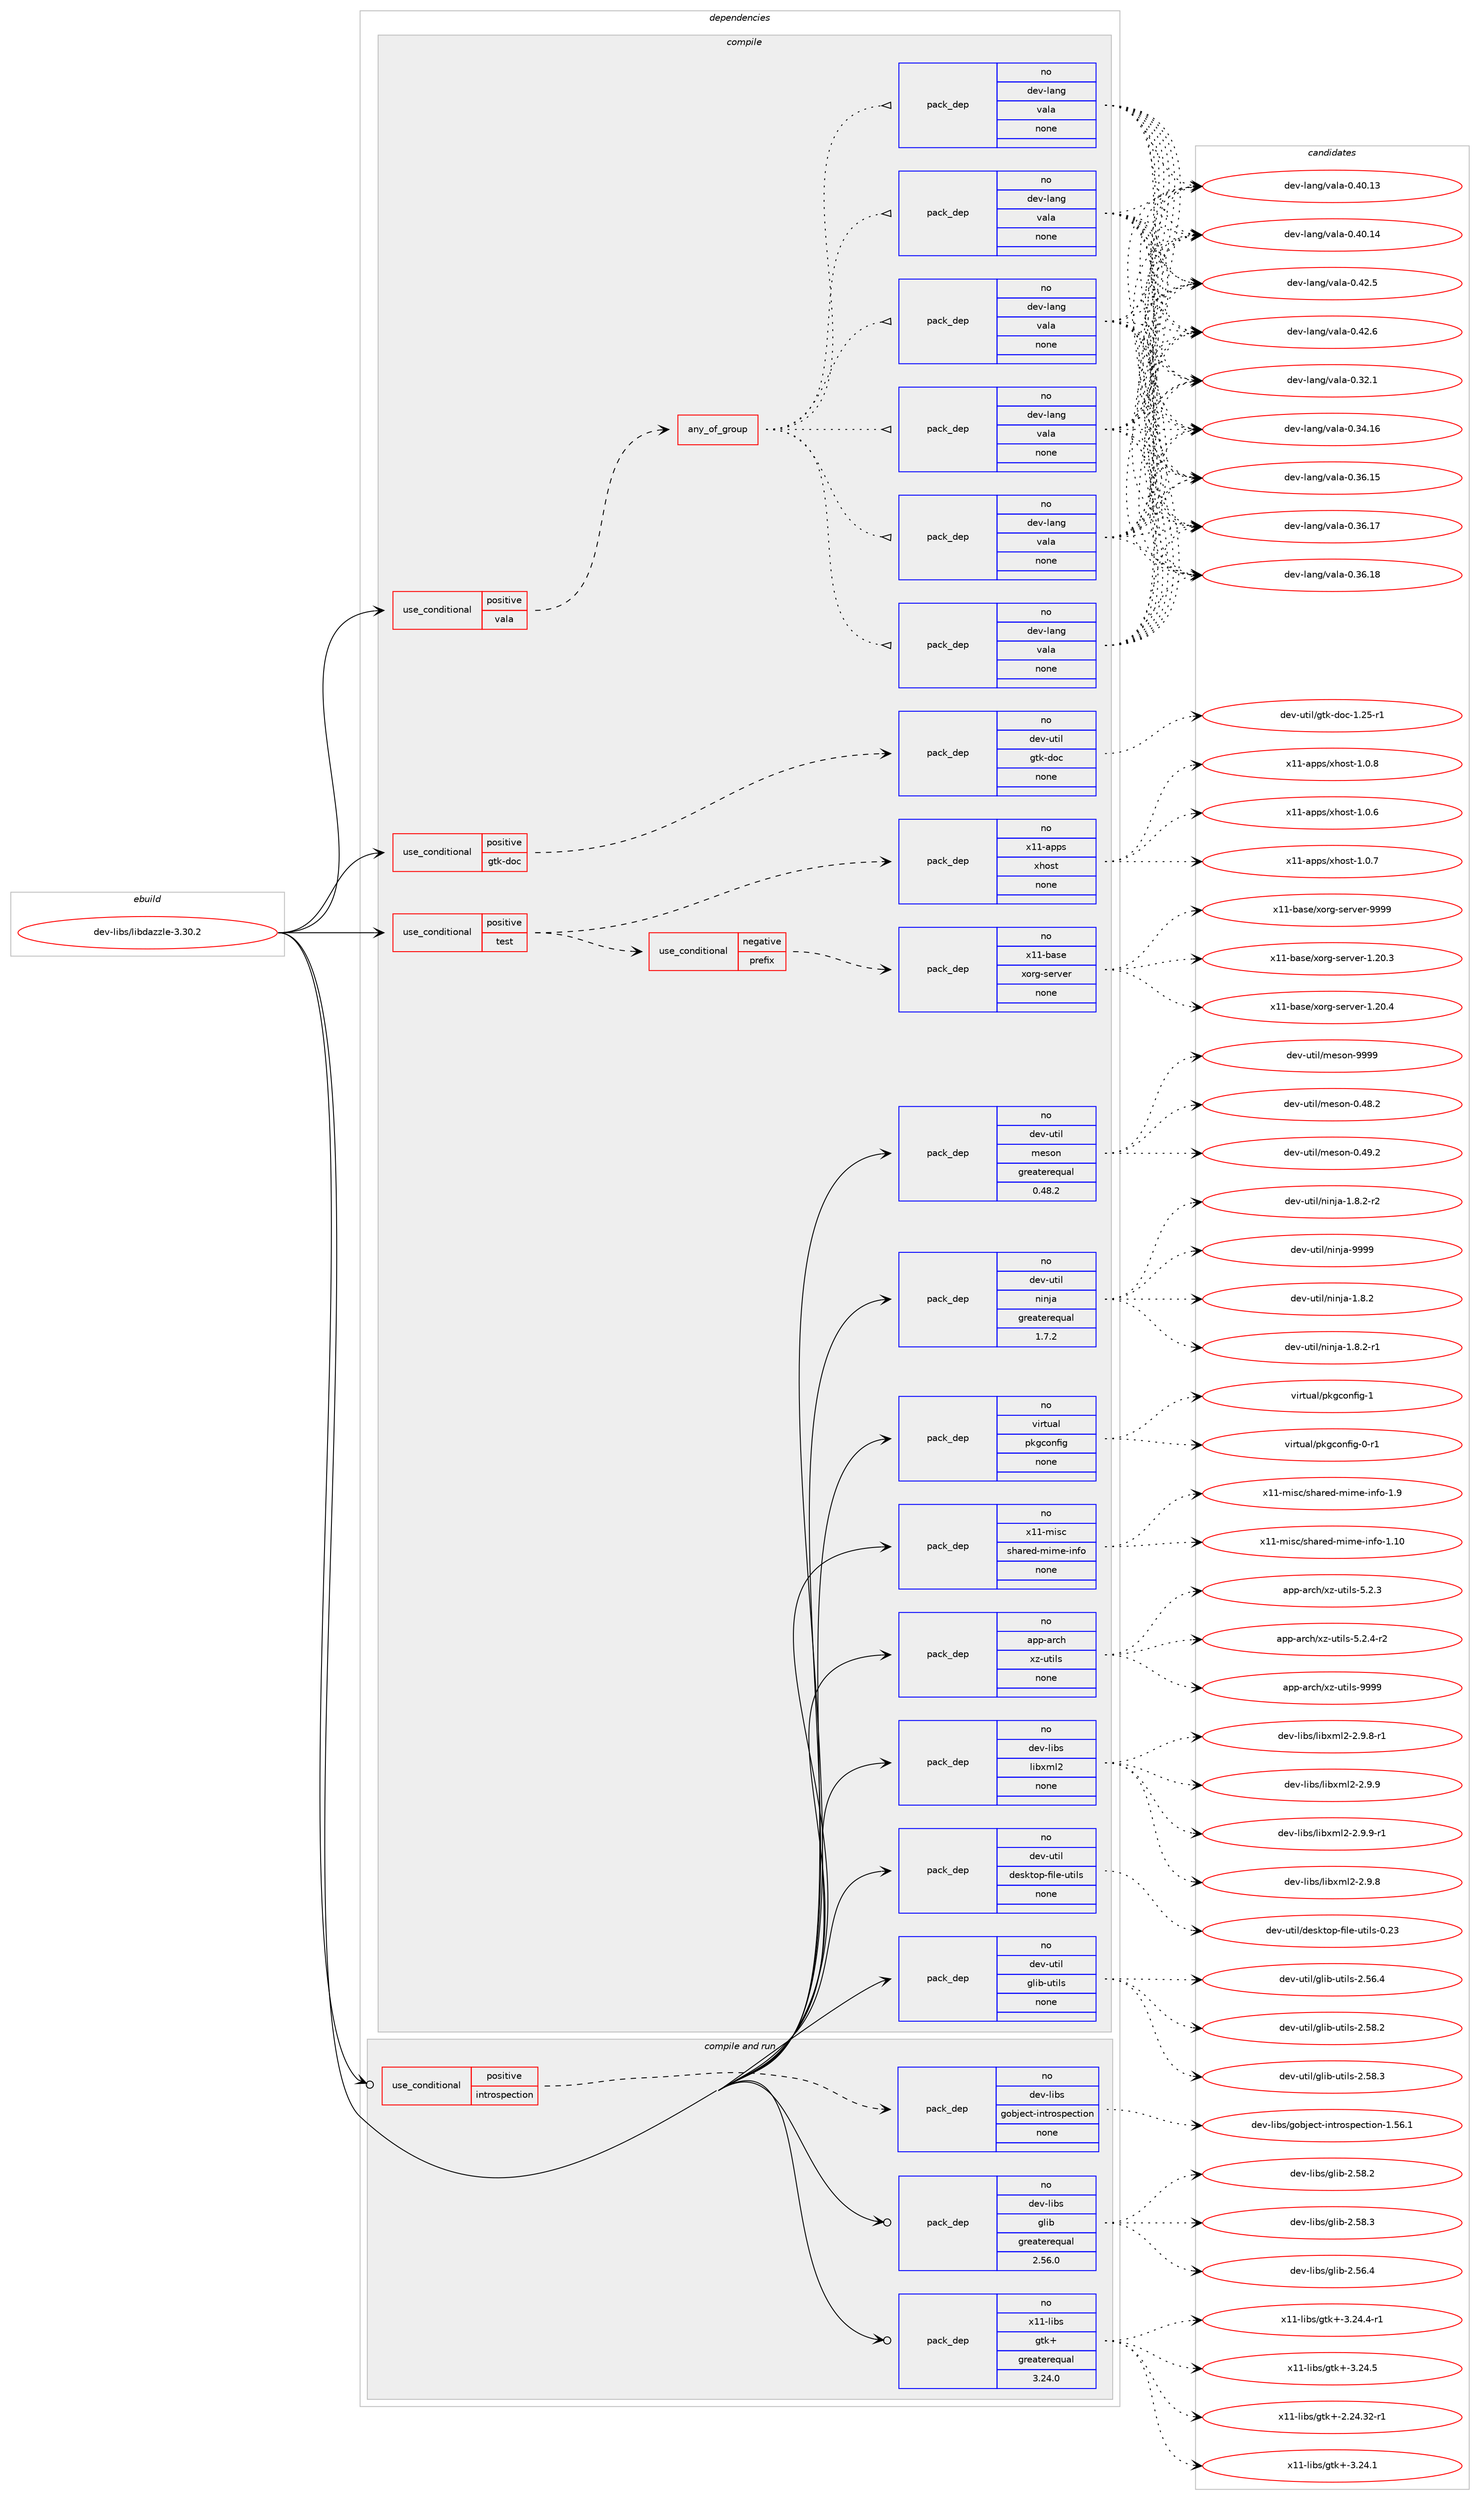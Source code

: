digraph prolog {

# *************
# Graph options
# *************

newrank=true;
concentrate=true;
compound=true;
graph [rankdir=LR,fontname=Helvetica,fontsize=10,ranksep=1.5];#, ranksep=2.5, nodesep=0.2];
edge  [arrowhead=vee];
node  [fontname=Helvetica,fontsize=10];

# **********
# The ebuild
# **********

subgraph cluster_leftcol {
color=gray;
rank=same;
label=<<i>ebuild</i>>;
id [label="dev-libs/libdazzle-3.30.2", color=red, width=4, href="../dev-libs/libdazzle-3.30.2.svg"];
}

# ****************
# The dependencies
# ****************

subgraph cluster_midcol {
color=gray;
label=<<i>dependencies</i>>;
subgraph cluster_compile {
fillcolor="#eeeeee";
style=filled;
label=<<i>compile</i>>;
subgraph cond365898 {
dependency1367361 [label=<<TABLE BORDER="0" CELLBORDER="1" CELLSPACING="0" CELLPADDING="4"><TR><TD ROWSPAN="3" CELLPADDING="10">use_conditional</TD></TR><TR><TD>positive</TD></TR><TR><TD>gtk-doc</TD></TR></TABLE>>, shape=none, color=red];
subgraph pack978683 {
dependency1367362 [label=<<TABLE BORDER="0" CELLBORDER="1" CELLSPACING="0" CELLPADDING="4" WIDTH="220"><TR><TD ROWSPAN="6" CELLPADDING="30">pack_dep</TD></TR><TR><TD WIDTH="110">no</TD></TR><TR><TD>dev-util</TD></TR><TR><TD>gtk-doc</TD></TR><TR><TD>none</TD></TR><TR><TD></TD></TR></TABLE>>, shape=none, color=blue];
}
dependency1367361:e -> dependency1367362:w [weight=20,style="dashed",arrowhead="vee"];
}
id:e -> dependency1367361:w [weight=20,style="solid",arrowhead="vee"];
subgraph cond365899 {
dependency1367363 [label=<<TABLE BORDER="0" CELLBORDER="1" CELLSPACING="0" CELLPADDING="4"><TR><TD ROWSPAN="3" CELLPADDING="10">use_conditional</TD></TR><TR><TD>positive</TD></TR><TR><TD>test</TD></TR></TABLE>>, shape=none, color=red];
subgraph cond365900 {
dependency1367364 [label=<<TABLE BORDER="0" CELLBORDER="1" CELLSPACING="0" CELLPADDING="4"><TR><TD ROWSPAN="3" CELLPADDING="10">use_conditional</TD></TR><TR><TD>negative</TD></TR><TR><TD>prefix</TD></TR></TABLE>>, shape=none, color=red];
subgraph pack978684 {
dependency1367365 [label=<<TABLE BORDER="0" CELLBORDER="1" CELLSPACING="0" CELLPADDING="4" WIDTH="220"><TR><TD ROWSPAN="6" CELLPADDING="30">pack_dep</TD></TR><TR><TD WIDTH="110">no</TD></TR><TR><TD>x11-base</TD></TR><TR><TD>xorg-server</TD></TR><TR><TD>none</TD></TR><TR><TD></TD></TR></TABLE>>, shape=none, color=blue];
}
dependency1367364:e -> dependency1367365:w [weight=20,style="dashed",arrowhead="vee"];
}
dependency1367363:e -> dependency1367364:w [weight=20,style="dashed",arrowhead="vee"];
subgraph pack978685 {
dependency1367366 [label=<<TABLE BORDER="0" CELLBORDER="1" CELLSPACING="0" CELLPADDING="4" WIDTH="220"><TR><TD ROWSPAN="6" CELLPADDING="30">pack_dep</TD></TR><TR><TD WIDTH="110">no</TD></TR><TR><TD>x11-apps</TD></TR><TR><TD>xhost</TD></TR><TR><TD>none</TD></TR><TR><TD></TD></TR></TABLE>>, shape=none, color=blue];
}
dependency1367363:e -> dependency1367366:w [weight=20,style="dashed",arrowhead="vee"];
}
id:e -> dependency1367363:w [weight=20,style="solid",arrowhead="vee"];
subgraph cond365901 {
dependency1367367 [label=<<TABLE BORDER="0" CELLBORDER="1" CELLSPACING="0" CELLPADDING="4"><TR><TD ROWSPAN="3" CELLPADDING="10">use_conditional</TD></TR><TR><TD>positive</TD></TR><TR><TD>vala</TD></TR></TABLE>>, shape=none, color=red];
subgraph any22228 {
dependency1367368 [label=<<TABLE BORDER="0" CELLBORDER="1" CELLSPACING="0" CELLPADDING="4"><TR><TD CELLPADDING="10">any_of_group</TD></TR></TABLE>>, shape=none, color=red];subgraph pack978686 {
dependency1367369 [label=<<TABLE BORDER="0" CELLBORDER="1" CELLSPACING="0" CELLPADDING="4" WIDTH="220"><TR><TD ROWSPAN="6" CELLPADDING="30">pack_dep</TD></TR><TR><TD WIDTH="110">no</TD></TR><TR><TD>dev-lang</TD></TR><TR><TD>vala</TD></TR><TR><TD>none</TD></TR><TR><TD></TD></TR></TABLE>>, shape=none, color=blue];
}
dependency1367368:e -> dependency1367369:w [weight=20,style="dotted",arrowhead="oinv"];
subgraph pack978687 {
dependency1367370 [label=<<TABLE BORDER="0" CELLBORDER="1" CELLSPACING="0" CELLPADDING="4" WIDTH="220"><TR><TD ROWSPAN="6" CELLPADDING="30">pack_dep</TD></TR><TR><TD WIDTH="110">no</TD></TR><TR><TD>dev-lang</TD></TR><TR><TD>vala</TD></TR><TR><TD>none</TD></TR><TR><TD></TD></TR></TABLE>>, shape=none, color=blue];
}
dependency1367368:e -> dependency1367370:w [weight=20,style="dotted",arrowhead="oinv"];
subgraph pack978688 {
dependency1367371 [label=<<TABLE BORDER="0" CELLBORDER="1" CELLSPACING="0" CELLPADDING="4" WIDTH="220"><TR><TD ROWSPAN="6" CELLPADDING="30">pack_dep</TD></TR><TR><TD WIDTH="110">no</TD></TR><TR><TD>dev-lang</TD></TR><TR><TD>vala</TD></TR><TR><TD>none</TD></TR><TR><TD></TD></TR></TABLE>>, shape=none, color=blue];
}
dependency1367368:e -> dependency1367371:w [weight=20,style="dotted",arrowhead="oinv"];
subgraph pack978689 {
dependency1367372 [label=<<TABLE BORDER="0" CELLBORDER="1" CELLSPACING="0" CELLPADDING="4" WIDTH="220"><TR><TD ROWSPAN="6" CELLPADDING="30">pack_dep</TD></TR><TR><TD WIDTH="110">no</TD></TR><TR><TD>dev-lang</TD></TR><TR><TD>vala</TD></TR><TR><TD>none</TD></TR><TR><TD></TD></TR></TABLE>>, shape=none, color=blue];
}
dependency1367368:e -> dependency1367372:w [weight=20,style="dotted",arrowhead="oinv"];
subgraph pack978690 {
dependency1367373 [label=<<TABLE BORDER="0" CELLBORDER="1" CELLSPACING="0" CELLPADDING="4" WIDTH="220"><TR><TD ROWSPAN="6" CELLPADDING="30">pack_dep</TD></TR><TR><TD WIDTH="110">no</TD></TR><TR><TD>dev-lang</TD></TR><TR><TD>vala</TD></TR><TR><TD>none</TD></TR><TR><TD></TD></TR></TABLE>>, shape=none, color=blue];
}
dependency1367368:e -> dependency1367373:w [weight=20,style="dotted",arrowhead="oinv"];
subgraph pack978691 {
dependency1367374 [label=<<TABLE BORDER="0" CELLBORDER="1" CELLSPACING="0" CELLPADDING="4" WIDTH="220"><TR><TD ROWSPAN="6" CELLPADDING="30">pack_dep</TD></TR><TR><TD WIDTH="110">no</TD></TR><TR><TD>dev-lang</TD></TR><TR><TD>vala</TD></TR><TR><TD>none</TD></TR><TR><TD></TD></TR></TABLE>>, shape=none, color=blue];
}
dependency1367368:e -> dependency1367374:w [weight=20,style="dotted",arrowhead="oinv"];
}
dependency1367367:e -> dependency1367368:w [weight=20,style="dashed",arrowhead="vee"];
}
id:e -> dependency1367367:w [weight=20,style="solid",arrowhead="vee"];
subgraph pack978692 {
dependency1367375 [label=<<TABLE BORDER="0" CELLBORDER="1" CELLSPACING="0" CELLPADDING="4" WIDTH="220"><TR><TD ROWSPAN="6" CELLPADDING="30">pack_dep</TD></TR><TR><TD WIDTH="110">no</TD></TR><TR><TD>app-arch</TD></TR><TR><TD>xz-utils</TD></TR><TR><TD>none</TD></TR><TR><TD></TD></TR></TABLE>>, shape=none, color=blue];
}
id:e -> dependency1367375:w [weight=20,style="solid",arrowhead="vee"];
subgraph pack978693 {
dependency1367376 [label=<<TABLE BORDER="0" CELLBORDER="1" CELLSPACING="0" CELLPADDING="4" WIDTH="220"><TR><TD ROWSPAN="6" CELLPADDING="30">pack_dep</TD></TR><TR><TD WIDTH="110">no</TD></TR><TR><TD>dev-libs</TD></TR><TR><TD>libxml2</TD></TR><TR><TD>none</TD></TR><TR><TD></TD></TR></TABLE>>, shape=none, color=blue];
}
id:e -> dependency1367376:w [weight=20,style="solid",arrowhead="vee"];
subgraph pack978694 {
dependency1367377 [label=<<TABLE BORDER="0" CELLBORDER="1" CELLSPACING="0" CELLPADDING="4" WIDTH="220"><TR><TD ROWSPAN="6" CELLPADDING="30">pack_dep</TD></TR><TR><TD WIDTH="110">no</TD></TR><TR><TD>dev-util</TD></TR><TR><TD>desktop-file-utils</TD></TR><TR><TD>none</TD></TR><TR><TD></TD></TR></TABLE>>, shape=none, color=blue];
}
id:e -> dependency1367377:w [weight=20,style="solid",arrowhead="vee"];
subgraph pack978695 {
dependency1367378 [label=<<TABLE BORDER="0" CELLBORDER="1" CELLSPACING="0" CELLPADDING="4" WIDTH="220"><TR><TD ROWSPAN="6" CELLPADDING="30">pack_dep</TD></TR><TR><TD WIDTH="110">no</TD></TR><TR><TD>dev-util</TD></TR><TR><TD>glib-utils</TD></TR><TR><TD>none</TD></TR><TR><TD></TD></TR></TABLE>>, shape=none, color=blue];
}
id:e -> dependency1367378:w [weight=20,style="solid",arrowhead="vee"];
subgraph pack978696 {
dependency1367379 [label=<<TABLE BORDER="0" CELLBORDER="1" CELLSPACING="0" CELLPADDING="4" WIDTH="220"><TR><TD ROWSPAN="6" CELLPADDING="30">pack_dep</TD></TR><TR><TD WIDTH="110">no</TD></TR><TR><TD>dev-util</TD></TR><TR><TD>meson</TD></TR><TR><TD>greaterequal</TD></TR><TR><TD>0.48.2</TD></TR></TABLE>>, shape=none, color=blue];
}
id:e -> dependency1367379:w [weight=20,style="solid",arrowhead="vee"];
subgraph pack978697 {
dependency1367380 [label=<<TABLE BORDER="0" CELLBORDER="1" CELLSPACING="0" CELLPADDING="4" WIDTH="220"><TR><TD ROWSPAN="6" CELLPADDING="30">pack_dep</TD></TR><TR><TD WIDTH="110">no</TD></TR><TR><TD>dev-util</TD></TR><TR><TD>ninja</TD></TR><TR><TD>greaterequal</TD></TR><TR><TD>1.7.2</TD></TR></TABLE>>, shape=none, color=blue];
}
id:e -> dependency1367380:w [weight=20,style="solid",arrowhead="vee"];
subgraph pack978698 {
dependency1367381 [label=<<TABLE BORDER="0" CELLBORDER="1" CELLSPACING="0" CELLPADDING="4" WIDTH="220"><TR><TD ROWSPAN="6" CELLPADDING="30">pack_dep</TD></TR><TR><TD WIDTH="110">no</TD></TR><TR><TD>virtual</TD></TR><TR><TD>pkgconfig</TD></TR><TR><TD>none</TD></TR><TR><TD></TD></TR></TABLE>>, shape=none, color=blue];
}
id:e -> dependency1367381:w [weight=20,style="solid",arrowhead="vee"];
subgraph pack978699 {
dependency1367382 [label=<<TABLE BORDER="0" CELLBORDER="1" CELLSPACING="0" CELLPADDING="4" WIDTH="220"><TR><TD ROWSPAN="6" CELLPADDING="30">pack_dep</TD></TR><TR><TD WIDTH="110">no</TD></TR><TR><TD>x11-misc</TD></TR><TR><TD>shared-mime-info</TD></TR><TR><TD>none</TD></TR><TR><TD></TD></TR></TABLE>>, shape=none, color=blue];
}
id:e -> dependency1367382:w [weight=20,style="solid",arrowhead="vee"];
}
subgraph cluster_compileandrun {
fillcolor="#eeeeee";
style=filled;
label=<<i>compile and run</i>>;
subgraph cond365902 {
dependency1367383 [label=<<TABLE BORDER="0" CELLBORDER="1" CELLSPACING="0" CELLPADDING="4"><TR><TD ROWSPAN="3" CELLPADDING="10">use_conditional</TD></TR><TR><TD>positive</TD></TR><TR><TD>introspection</TD></TR></TABLE>>, shape=none, color=red];
subgraph pack978700 {
dependency1367384 [label=<<TABLE BORDER="0" CELLBORDER="1" CELLSPACING="0" CELLPADDING="4" WIDTH="220"><TR><TD ROWSPAN="6" CELLPADDING="30">pack_dep</TD></TR><TR><TD WIDTH="110">no</TD></TR><TR><TD>dev-libs</TD></TR><TR><TD>gobject-introspection</TD></TR><TR><TD>none</TD></TR><TR><TD></TD></TR></TABLE>>, shape=none, color=blue];
}
dependency1367383:e -> dependency1367384:w [weight=20,style="dashed",arrowhead="vee"];
}
id:e -> dependency1367383:w [weight=20,style="solid",arrowhead="odotvee"];
subgraph pack978701 {
dependency1367385 [label=<<TABLE BORDER="0" CELLBORDER="1" CELLSPACING="0" CELLPADDING="4" WIDTH="220"><TR><TD ROWSPAN="6" CELLPADDING="30">pack_dep</TD></TR><TR><TD WIDTH="110">no</TD></TR><TR><TD>dev-libs</TD></TR><TR><TD>glib</TD></TR><TR><TD>greaterequal</TD></TR><TR><TD>2.56.0</TD></TR></TABLE>>, shape=none, color=blue];
}
id:e -> dependency1367385:w [weight=20,style="solid",arrowhead="odotvee"];
subgraph pack978702 {
dependency1367386 [label=<<TABLE BORDER="0" CELLBORDER="1" CELLSPACING="0" CELLPADDING="4" WIDTH="220"><TR><TD ROWSPAN="6" CELLPADDING="30">pack_dep</TD></TR><TR><TD WIDTH="110">no</TD></TR><TR><TD>x11-libs</TD></TR><TR><TD>gtk+</TD></TR><TR><TD>greaterequal</TD></TR><TR><TD>3.24.0</TD></TR></TABLE>>, shape=none, color=blue];
}
id:e -> dependency1367386:w [weight=20,style="solid",arrowhead="odotvee"];
}
subgraph cluster_run {
fillcolor="#eeeeee";
style=filled;
label=<<i>run</i>>;
}
}

# **************
# The candidates
# **************

subgraph cluster_choices {
rank=same;
color=gray;
label=<<i>candidates</i>>;

subgraph choice978683 {
color=black;
nodesep=1;
choice1001011184511711610510847103116107451001119945494650534511449 [label="dev-util/gtk-doc-1.25-r1", color=red, width=4,href="../dev-util/gtk-doc-1.25-r1.svg"];
dependency1367362:e -> choice1001011184511711610510847103116107451001119945494650534511449:w [style=dotted,weight="100"];
}
subgraph choice978684 {
color=black;
nodesep=1;
choice1204949459897115101471201111141034511510111411810111445494650484651 [label="x11-base/xorg-server-1.20.3", color=red, width=4,href="../x11-base/xorg-server-1.20.3.svg"];
choice1204949459897115101471201111141034511510111411810111445494650484652 [label="x11-base/xorg-server-1.20.4", color=red, width=4,href="../x11-base/xorg-server-1.20.4.svg"];
choice120494945989711510147120111114103451151011141181011144557575757 [label="x11-base/xorg-server-9999", color=red, width=4,href="../x11-base/xorg-server-9999.svg"];
dependency1367365:e -> choice1204949459897115101471201111141034511510111411810111445494650484651:w [style=dotted,weight="100"];
dependency1367365:e -> choice1204949459897115101471201111141034511510111411810111445494650484652:w [style=dotted,weight="100"];
dependency1367365:e -> choice120494945989711510147120111114103451151011141181011144557575757:w [style=dotted,weight="100"];
}
subgraph choice978685 {
color=black;
nodesep=1;
choice1204949459711211211547120104111115116454946484654 [label="x11-apps/xhost-1.0.6", color=red, width=4,href="../x11-apps/xhost-1.0.6.svg"];
choice1204949459711211211547120104111115116454946484655 [label="x11-apps/xhost-1.0.7", color=red, width=4,href="../x11-apps/xhost-1.0.7.svg"];
choice1204949459711211211547120104111115116454946484656 [label="x11-apps/xhost-1.0.8", color=red, width=4,href="../x11-apps/xhost-1.0.8.svg"];
dependency1367366:e -> choice1204949459711211211547120104111115116454946484654:w [style=dotted,weight="100"];
dependency1367366:e -> choice1204949459711211211547120104111115116454946484655:w [style=dotted,weight="100"];
dependency1367366:e -> choice1204949459711211211547120104111115116454946484656:w [style=dotted,weight="100"];
}
subgraph choice978686 {
color=black;
nodesep=1;
choice100101118451089711010347118971089745484651504649 [label="dev-lang/vala-0.32.1", color=red, width=4,href="../dev-lang/vala-0.32.1.svg"];
choice10010111845108971101034711897108974548465152464954 [label="dev-lang/vala-0.34.16", color=red, width=4,href="../dev-lang/vala-0.34.16.svg"];
choice10010111845108971101034711897108974548465154464953 [label="dev-lang/vala-0.36.15", color=red, width=4,href="../dev-lang/vala-0.36.15.svg"];
choice10010111845108971101034711897108974548465154464955 [label="dev-lang/vala-0.36.17", color=red, width=4,href="../dev-lang/vala-0.36.17.svg"];
choice10010111845108971101034711897108974548465154464956 [label="dev-lang/vala-0.36.18", color=red, width=4,href="../dev-lang/vala-0.36.18.svg"];
choice10010111845108971101034711897108974548465248464951 [label="dev-lang/vala-0.40.13", color=red, width=4,href="../dev-lang/vala-0.40.13.svg"];
choice10010111845108971101034711897108974548465248464952 [label="dev-lang/vala-0.40.14", color=red, width=4,href="../dev-lang/vala-0.40.14.svg"];
choice100101118451089711010347118971089745484652504653 [label="dev-lang/vala-0.42.5", color=red, width=4,href="../dev-lang/vala-0.42.5.svg"];
choice100101118451089711010347118971089745484652504654 [label="dev-lang/vala-0.42.6", color=red, width=4,href="../dev-lang/vala-0.42.6.svg"];
dependency1367369:e -> choice100101118451089711010347118971089745484651504649:w [style=dotted,weight="100"];
dependency1367369:e -> choice10010111845108971101034711897108974548465152464954:w [style=dotted,weight="100"];
dependency1367369:e -> choice10010111845108971101034711897108974548465154464953:w [style=dotted,weight="100"];
dependency1367369:e -> choice10010111845108971101034711897108974548465154464955:w [style=dotted,weight="100"];
dependency1367369:e -> choice10010111845108971101034711897108974548465154464956:w [style=dotted,weight="100"];
dependency1367369:e -> choice10010111845108971101034711897108974548465248464951:w [style=dotted,weight="100"];
dependency1367369:e -> choice10010111845108971101034711897108974548465248464952:w [style=dotted,weight="100"];
dependency1367369:e -> choice100101118451089711010347118971089745484652504653:w [style=dotted,weight="100"];
dependency1367369:e -> choice100101118451089711010347118971089745484652504654:w [style=dotted,weight="100"];
}
subgraph choice978687 {
color=black;
nodesep=1;
choice100101118451089711010347118971089745484651504649 [label="dev-lang/vala-0.32.1", color=red, width=4,href="../dev-lang/vala-0.32.1.svg"];
choice10010111845108971101034711897108974548465152464954 [label="dev-lang/vala-0.34.16", color=red, width=4,href="../dev-lang/vala-0.34.16.svg"];
choice10010111845108971101034711897108974548465154464953 [label="dev-lang/vala-0.36.15", color=red, width=4,href="../dev-lang/vala-0.36.15.svg"];
choice10010111845108971101034711897108974548465154464955 [label="dev-lang/vala-0.36.17", color=red, width=4,href="../dev-lang/vala-0.36.17.svg"];
choice10010111845108971101034711897108974548465154464956 [label="dev-lang/vala-0.36.18", color=red, width=4,href="../dev-lang/vala-0.36.18.svg"];
choice10010111845108971101034711897108974548465248464951 [label="dev-lang/vala-0.40.13", color=red, width=4,href="../dev-lang/vala-0.40.13.svg"];
choice10010111845108971101034711897108974548465248464952 [label="dev-lang/vala-0.40.14", color=red, width=4,href="../dev-lang/vala-0.40.14.svg"];
choice100101118451089711010347118971089745484652504653 [label="dev-lang/vala-0.42.5", color=red, width=4,href="../dev-lang/vala-0.42.5.svg"];
choice100101118451089711010347118971089745484652504654 [label="dev-lang/vala-0.42.6", color=red, width=4,href="../dev-lang/vala-0.42.6.svg"];
dependency1367370:e -> choice100101118451089711010347118971089745484651504649:w [style=dotted,weight="100"];
dependency1367370:e -> choice10010111845108971101034711897108974548465152464954:w [style=dotted,weight="100"];
dependency1367370:e -> choice10010111845108971101034711897108974548465154464953:w [style=dotted,weight="100"];
dependency1367370:e -> choice10010111845108971101034711897108974548465154464955:w [style=dotted,weight="100"];
dependency1367370:e -> choice10010111845108971101034711897108974548465154464956:w [style=dotted,weight="100"];
dependency1367370:e -> choice10010111845108971101034711897108974548465248464951:w [style=dotted,weight="100"];
dependency1367370:e -> choice10010111845108971101034711897108974548465248464952:w [style=dotted,weight="100"];
dependency1367370:e -> choice100101118451089711010347118971089745484652504653:w [style=dotted,weight="100"];
dependency1367370:e -> choice100101118451089711010347118971089745484652504654:w [style=dotted,weight="100"];
}
subgraph choice978688 {
color=black;
nodesep=1;
choice100101118451089711010347118971089745484651504649 [label="dev-lang/vala-0.32.1", color=red, width=4,href="../dev-lang/vala-0.32.1.svg"];
choice10010111845108971101034711897108974548465152464954 [label="dev-lang/vala-0.34.16", color=red, width=4,href="../dev-lang/vala-0.34.16.svg"];
choice10010111845108971101034711897108974548465154464953 [label="dev-lang/vala-0.36.15", color=red, width=4,href="../dev-lang/vala-0.36.15.svg"];
choice10010111845108971101034711897108974548465154464955 [label="dev-lang/vala-0.36.17", color=red, width=4,href="../dev-lang/vala-0.36.17.svg"];
choice10010111845108971101034711897108974548465154464956 [label="dev-lang/vala-0.36.18", color=red, width=4,href="../dev-lang/vala-0.36.18.svg"];
choice10010111845108971101034711897108974548465248464951 [label="dev-lang/vala-0.40.13", color=red, width=4,href="../dev-lang/vala-0.40.13.svg"];
choice10010111845108971101034711897108974548465248464952 [label="dev-lang/vala-0.40.14", color=red, width=4,href="../dev-lang/vala-0.40.14.svg"];
choice100101118451089711010347118971089745484652504653 [label="dev-lang/vala-0.42.5", color=red, width=4,href="../dev-lang/vala-0.42.5.svg"];
choice100101118451089711010347118971089745484652504654 [label="dev-lang/vala-0.42.6", color=red, width=4,href="../dev-lang/vala-0.42.6.svg"];
dependency1367371:e -> choice100101118451089711010347118971089745484651504649:w [style=dotted,weight="100"];
dependency1367371:e -> choice10010111845108971101034711897108974548465152464954:w [style=dotted,weight="100"];
dependency1367371:e -> choice10010111845108971101034711897108974548465154464953:w [style=dotted,weight="100"];
dependency1367371:e -> choice10010111845108971101034711897108974548465154464955:w [style=dotted,weight="100"];
dependency1367371:e -> choice10010111845108971101034711897108974548465154464956:w [style=dotted,weight="100"];
dependency1367371:e -> choice10010111845108971101034711897108974548465248464951:w [style=dotted,weight="100"];
dependency1367371:e -> choice10010111845108971101034711897108974548465248464952:w [style=dotted,weight="100"];
dependency1367371:e -> choice100101118451089711010347118971089745484652504653:w [style=dotted,weight="100"];
dependency1367371:e -> choice100101118451089711010347118971089745484652504654:w [style=dotted,weight="100"];
}
subgraph choice978689 {
color=black;
nodesep=1;
choice100101118451089711010347118971089745484651504649 [label="dev-lang/vala-0.32.1", color=red, width=4,href="../dev-lang/vala-0.32.1.svg"];
choice10010111845108971101034711897108974548465152464954 [label="dev-lang/vala-0.34.16", color=red, width=4,href="../dev-lang/vala-0.34.16.svg"];
choice10010111845108971101034711897108974548465154464953 [label="dev-lang/vala-0.36.15", color=red, width=4,href="../dev-lang/vala-0.36.15.svg"];
choice10010111845108971101034711897108974548465154464955 [label="dev-lang/vala-0.36.17", color=red, width=4,href="../dev-lang/vala-0.36.17.svg"];
choice10010111845108971101034711897108974548465154464956 [label="dev-lang/vala-0.36.18", color=red, width=4,href="../dev-lang/vala-0.36.18.svg"];
choice10010111845108971101034711897108974548465248464951 [label="dev-lang/vala-0.40.13", color=red, width=4,href="../dev-lang/vala-0.40.13.svg"];
choice10010111845108971101034711897108974548465248464952 [label="dev-lang/vala-0.40.14", color=red, width=4,href="../dev-lang/vala-0.40.14.svg"];
choice100101118451089711010347118971089745484652504653 [label="dev-lang/vala-0.42.5", color=red, width=4,href="../dev-lang/vala-0.42.5.svg"];
choice100101118451089711010347118971089745484652504654 [label="dev-lang/vala-0.42.6", color=red, width=4,href="../dev-lang/vala-0.42.6.svg"];
dependency1367372:e -> choice100101118451089711010347118971089745484651504649:w [style=dotted,weight="100"];
dependency1367372:e -> choice10010111845108971101034711897108974548465152464954:w [style=dotted,weight="100"];
dependency1367372:e -> choice10010111845108971101034711897108974548465154464953:w [style=dotted,weight="100"];
dependency1367372:e -> choice10010111845108971101034711897108974548465154464955:w [style=dotted,weight="100"];
dependency1367372:e -> choice10010111845108971101034711897108974548465154464956:w [style=dotted,weight="100"];
dependency1367372:e -> choice10010111845108971101034711897108974548465248464951:w [style=dotted,weight="100"];
dependency1367372:e -> choice10010111845108971101034711897108974548465248464952:w [style=dotted,weight="100"];
dependency1367372:e -> choice100101118451089711010347118971089745484652504653:w [style=dotted,weight="100"];
dependency1367372:e -> choice100101118451089711010347118971089745484652504654:w [style=dotted,weight="100"];
}
subgraph choice978690 {
color=black;
nodesep=1;
choice100101118451089711010347118971089745484651504649 [label="dev-lang/vala-0.32.1", color=red, width=4,href="../dev-lang/vala-0.32.1.svg"];
choice10010111845108971101034711897108974548465152464954 [label="dev-lang/vala-0.34.16", color=red, width=4,href="../dev-lang/vala-0.34.16.svg"];
choice10010111845108971101034711897108974548465154464953 [label="dev-lang/vala-0.36.15", color=red, width=4,href="../dev-lang/vala-0.36.15.svg"];
choice10010111845108971101034711897108974548465154464955 [label="dev-lang/vala-0.36.17", color=red, width=4,href="../dev-lang/vala-0.36.17.svg"];
choice10010111845108971101034711897108974548465154464956 [label="dev-lang/vala-0.36.18", color=red, width=4,href="../dev-lang/vala-0.36.18.svg"];
choice10010111845108971101034711897108974548465248464951 [label="dev-lang/vala-0.40.13", color=red, width=4,href="../dev-lang/vala-0.40.13.svg"];
choice10010111845108971101034711897108974548465248464952 [label="dev-lang/vala-0.40.14", color=red, width=4,href="../dev-lang/vala-0.40.14.svg"];
choice100101118451089711010347118971089745484652504653 [label="dev-lang/vala-0.42.5", color=red, width=4,href="../dev-lang/vala-0.42.5.svg"];
choice100101118451089711010347118971089745484652504654 [label="dev-lang/vala-0.42.6", color=red, width=4,href="../dev-lang/vala-0.42.6.svg"];
dependency1367373:e -> choice100101118451089711010347118971089745484651504649:w [style=dotted,weight="100"];
dependency1367373:e -> choice10010111845108971101034711897108974548465152464954:w [style=dotted,weight="100"];
dependency1367373:e -> choice10010111845108971101034711897108974548465154464953:w [style=dotted,weight="100"];
dependency1367373:e -> choice10010111845108971101034711897108974548465154464955:w [style=dotted,weight="100"];
dependency1367373:e -> choice10010111845108971101034711897108974548465154464956:w [style=dotted,weight="100"];
dependency1367373:e -> choice10010111845108971101034711897108974548465248464951:w [style=dotted,weight="100"];
dependency1367373:e -> choice10010111845108971101034711897108974548465248464952:w [style=dotted,weight="100"];
dependency1367373:e -> choice100101118451089711010347118971089745484652504653:w [style=dotted,weight="100"];
dependency1367373:e -> choice100101118451089711010347118971089745484652504654:w [style=dotted,weight="100"];
}
subgraph choice978691 {
color=black;
nodesep=1;
choice100101118451089711010347118971089745484651504649 [label="dev-lang/vala-0.32.1", color=red, width=4,href="../dev-lang/vala-0.32.1.svg"];
choice10010111845108971101034711897108974548465152464954 [label="dev-lang/vala-0.34.16", color=red, width=4,href="../dev-lang/vala-0.34.16.svg"];
choice10010111845108971101034711897108974548465154464953 [label="dev-lang/vala-0.36.15", color=red, width=4,href="../dev-lang/vala-0.36.15.svg"];
choice10010111845108971101034711897108974548465154464955 [label="dev-lang/vala-0.36.17", color=red, width=4,href="../dev-lang/vala-0.36.17.svg"];
choice10010111845108971101034711897108974548465154464956 [label="dev-lang/vala-0.36.18", color=red, width=4,href="../dev-lang/vala-0.36.18.svg"];
choice10010111845108971101034711897108974548465248464951 [label="dev-lang/vala-0.40.13", color=red, width=4,href="../dev-lang/vala-0.40.13.svg"];
choice10010111845108971101034711897108974548465248464952 [label="dev-lang/vala-0.40.14", color=red, width=4,href="../dev-lang/vala-0.40.14.svg"];
choice100101118451089711010347118971089745484652504653 [label="dev-lang/vala-0.42.5", color=red, width=4,href="../dev-lang/vala-0.42.5.svg"];
choice100101118451089711010347118971089745484652504654 [label="dev-lang/vala-0.42.6", color=red, width=4,href="../dev-lang/vala-0.42.6.svg"];
dependency1367374:e -> choice100101118451089711010347118971089745484651504649:w [style=dotted,weight="100"];
dependency1367374:e -> choice10010111845108971101034711897108974548465152464954:w [style=dotted,weight="100"];
dependency1367374:e -> choice10010111845108971101034711897108974548465154464953:w [style=dotted,weight="100"];
dependency1367374:e -> choice10010111845108971101034711897108974548465154464955:w [style=dotted,weight="100"];
dependency1367374:e -> choice10010111845108971101034711897108974548465154464956:w [style=dotted,weight="100"];
dependency1367374:e -> choice10010111845108971101034711897108974548465248464951:w [style=dotted,weight="100"];
dependency1367374:e -> choice10010111845108971101034711897108974548465248464952:w [style=dotted,weight="100"];
dependency1367374:e -> choice100101118451089711010347118971089745484652504653:w [style=dotted,weight="100"];
dependency1367374:e -> choice100101118451089711010347118971089745484652504654:w [style=dotted,weight="100"];
}
subgraph choice978692 {
color=black;
nodesep=1;
choice971121124597114991044712012245117116105108115455346504651 [label="app-arch/xz-utils-5.2.3", color=red, width=4,href="../app-arch/xz-utils-5.2.3.svg"];
choice9711211245971149910447120122451171161051081154553465046524511450 [label="app-arch/xz-utils-5.2.4-r2", color=red, width=4,href="../app-arch/xz-utils-5.2.4-r2.svg"];
choice9711211245971149910447120122451171161051081154557575757 [label="app-arch/xz-utils-9999", color=red, width=4,href="../app-arch/xz-utils-9999.svg"];
dependency1367375:e -> choice971121124597114991044712012245117116105108115455346504651:w [style=dotted,weight="100"];
dependency1367375:e -> choice9711211245971149910447120122451171161051081154553465046524511450:w [style=dotted,weight="100"];
dependency1367375:e -> choice9711211245971149910447120122451171161051081154557575757:w [style=dotted,weight="100"];
}
subgraph choice978693 {
color=black;
nodesep=1;
choice1001011184510810598115471081059812010910850455046574656 [label="dev-libs/libxml2-2.9.8", color=red, width=4,href="../dev-libs/libxml2-2.9.8.svg"];
choice10010111845108105981154710810598120109108504550465746564511449 [label="dev-libs/libxml2-2.9.8-r1", color=red, width=4,href="../dev-libs/libxml2-2.9.8-r1.svg"];
choice1001011184510810598115471081059812010910850455046574657 [label="dev-libs/libxml2-2.9.9", color=red, width=4,href="../dev-libs/libxml2-2.9.9.svg"];
choice10010111845108105981154710810598120109108504550465746574511449 [label="dev-libs/libxml2-2.9.9-r1", color=red, width=4,href="../dev-libs/libxml2-2.9.9-r1.svg"];
dependency1367376:e -> choice1001011184510810598115471081059812010910850455046574656:w [style=dotted,weight="100"];
dependency1367376:e -> choice10010111845108105981154710810598120109108504550465746564511449:w [style=dotted,weight="100"];
dependency1367376:e -> choice1001011184510810598115471081059812010910850455046574657:w [style=dotted,weight="100"];
dependency1367376:e -> choice10010111845108105981154710810598120109108504550465746574511449:w [style=dotted,weight="100"];
}
subgraph choice978694 {
color=black;
nodesep=1;
choice100101118451171161051084710010111510711611111245102105108101451171161051081154548465051 [label="dev-util/desktop-file-utils-0.23", color=red, width=4,href="../dev-util/desktop-file-utils-0.23.svg"];
dependency1367377:e -> choice100101118451171161051084710010111510711611111245102105108101451171161051081154548465051:w [style=dotted,weight="100"];
}
subgraph choice978695 {
color=black;
nodesep=1;
choice1001011184511711610510847103108105984511711610510811545504653544652 [label="dev-util/glib-utils-2.56.4", color=red, width=4,href="../dev-util/glib-utils-2.56.4.svg"];
choice1001011184511711610510847103108105984511711610510811545504653564650 [label="dev-util/glib-utils-2.58.2", color=red, width=4,href="../dev-util/glib-utils-2.58.2.svg"];
choice1001011184511711610510847103108105984511711610510811545504653564651 [label="dev-util/glib-utils-2.58.3", color=red, width=4,href="../dev-util/glib-utils-2.58.3.svg"];
dependency1367378:e -> choice1001011184511711610510847103108105984511711610510811545504653544652:w [style=dotted,weight="100"];
dependency1367378:e -> choice1001011184511711610510847103108105984511711610510811545504653564650:w [style=dotted,weight="100"];
dependency1367378:e -> choice1001011184511711610510847103108105984511711610510811545504653564651:w [style=dotted,weight="100"];
}
subgraph choice978696 {
color=black;
nodesep=1;
choice100101118451171161051084710910111511111045484652564650 [label="dev-util/meson-0.48.2", color=red, width=4,href="../dev-util/meson-0.48.2.svg"];
choice100101118451171161051084710910111511111045484652574650 [label="dev-util/meson-0.49.2", color=red, width=4,href="../dev-util/meson-0.49.2.svg"];
choice10010111845117116105108471091011151111104557575757 [label="dev-util/meson-9999", color=red, width=4,href="../dev-util/meson-9999.svg"];
dependency1367379:e -> choice100101118451171161051084710910111511111045484652564650:w [style=dotted,weight="100"];
dependency1367379:e -> choice100101118451171161051084710910111511111045484652574650:w [style=dotted,weight="100"];
dependency1367379:e -> choice10010111845117116105108471091011151111104557575757:w [style=dotted,weight="100"];
}
subgraph choice978697 {
color=black;
nodesep=1;
choice100101118451171161051084711010511010697454946564650 [label="dev-util/ninja-1.8.2", color=red, width=4,href="../dev-util/ninja-1.8.2.svg"];
choice1001011184511711610510847110105110106974549465646504511449 [label="dev-util/ninja-1.8.2-r1", color=red, width=4,href="../dev-util/ninja-1.8.2-r1.svg"];
choice1001011184511711610510847110105110106974549465646504511450 [label="dev-util/ninja-1.8.2-r2", color=red, width=4,href="../dev-util/ninja-1.8.2-r2.svg"];
choice1001011184511711610510847110105110106974557575757 [label="dev-util/ninja-9999", color=red, width=4,href="../dev-util/ninja-9999.svg"];
dependency1367380:e -> choice100101118451171161051084711010511010697454946564650:w [style=dotted,weight="100"];
dependency1367380:e -> choice1001011184511711610510847110105110106974549465646504511449:w [style=dotted,weight="100"];
dependency1367380:e -> choice1001011184511711610510847110105110106974549465646504511450:w [style=dotted,weight="100"];
dependency1367380:e -> choice1001011184511711610510847110105110106974557575757:w [style=dotted,weight="100"];
}
subgraph choice978698 {
color=black;
nodesep=1;
choice11810511411611797108471121071039911111010210510345484511449 [label="virtual/pkgconfig-0-r1", color=red, width=4,href="../virtual/pkgconfig-0-r1.svg"];
choice1181051141161179710847112107103991111101021051034549 [label="virtual/pkgconfig-1", color=red, width=4,href="../virtual/pkgconfig-1.svg"];
dependency1367381:e -> choice11810511411611797108471121071039911111010210510345484511449:w [style=dotted,weight="100"];
dependency1367381:e -> choice1181051141161179710847112107103991111101021051034549:w [style=dotted,weight="100"];
}
subgraph choice978699 {
color=black;
nodesep=1;
choice12049494510910511599471151049711410110045109105109101451051101021114549464948 [label="x11-misc/shared-mime-info-1.10", color=red, width=4,href="../x11-misc/shared-mime-info-1.10.svg"];
choice120494945109105115994711510497114101100451091051091014510511010211145494657 [label="x11-misc/shared-mime-info-1.9", color=red, width=4,href="../x11-misc/shared-mime-info-1.9.svg"];
dependency1367382:e -> choice12049494510910511599471151049711410110045109105109101451051101021114549464948:w [style=dotted,weight="100"];
dependency1367382:e -> choice120494945109105115994711510497114101100451091051091014510511010211145494657:w [style=dotted,weight="100"];
}
subgraph choice978700 {
color=black;
nodesep=1;
choice1001011184510810598115471031119810610199116451051101161141111151121019911610511111045494653544649 [label="dev-libs/gobject-introspection-1.56.1", color=red, width=4,href="../dev-libs/gobject-introspection-1.56.1.svg"];
dependency1367384:e -> choice1001011184510810598115471031119810610199116451051101161141111151121019911610511111045494653544649:w [style=dotted,weight="100"];
}
subgraph choice978701 {
color=black;
nodesep=1;
choice1001011184510810598115471031081059845504653544652 [label="dev-libs/glib-2.56.4", color=red, width=4,href="../dev-libs/glib-2.56.4.svg"];
choice1001011184510810598115471031081059845504653564650 [label="dev-libs/glib-2.58.2", color=red, width=4,href="../dev-libs/glib-2.58.2.svg"];
choice1001011184510810598115471031081059845504653564651 [label="dev-libs/glib-2.58.3", color=red, width=4,href="../dev-libs/glib-2.58.3.svg"];
dependency1367385:e -> choice1001011184510810598115471031081059845504653544652:w [style=dotted,weight="100"];
dependency1367385:e -> choice1001011184510810598115471031081059845504653564650:w [style=dotted,weight="100"];
dependency1367385:e -> choice1001011184510810598115471031081059845504653564651:w [style=dotted,weight="100"];
}
subgraph choice978702 {
color=black;
nodesep=1;
choice12049494510810598115471031161074345504650524651504511449 [label="x11-libs/gtk+-2.24.32-r1", color=red, width=4,href="../x11-libs/gtk+-2.24.32-r1.svg"];
choice12049494510810598115471031161074345514650524649 [label="x11-libs/gtk+-3.24.1", color=red, width=4,href="../x11-libs/gtk+-3.24.1.svg"];
choice120494945108105981154710311610743455146505246524511449 [label="x11-libs/gtk+-3.24.4-r1", color=red, width=4,href="../x11-libs/gtk+-3.24.4-r1.svg"];
choice12049494510810598115471031161074345514650524653 [label="x11-libs/gtk+-3.24.5", color=red, width=4,href="../x11-libs/gtk+-3.24.5.svg"];
dependency1367386:e -> choice12049494510810598115471031161074345504650524651504511449:w [style=dotted,weight="100"];
dependency1367386:e -> choice12049494510810598115471031161074345514650524649:w [style=dotted,weight="100"];
dependency1367386:e -> choice120494945108105981154710311610743455146505246524511449:w [style=dotted,weight="100"];
dependency1367386:e -> choice12049494510810598115471031161074345514650524653:w [style=dotted,weight="100"];
}
}

}
